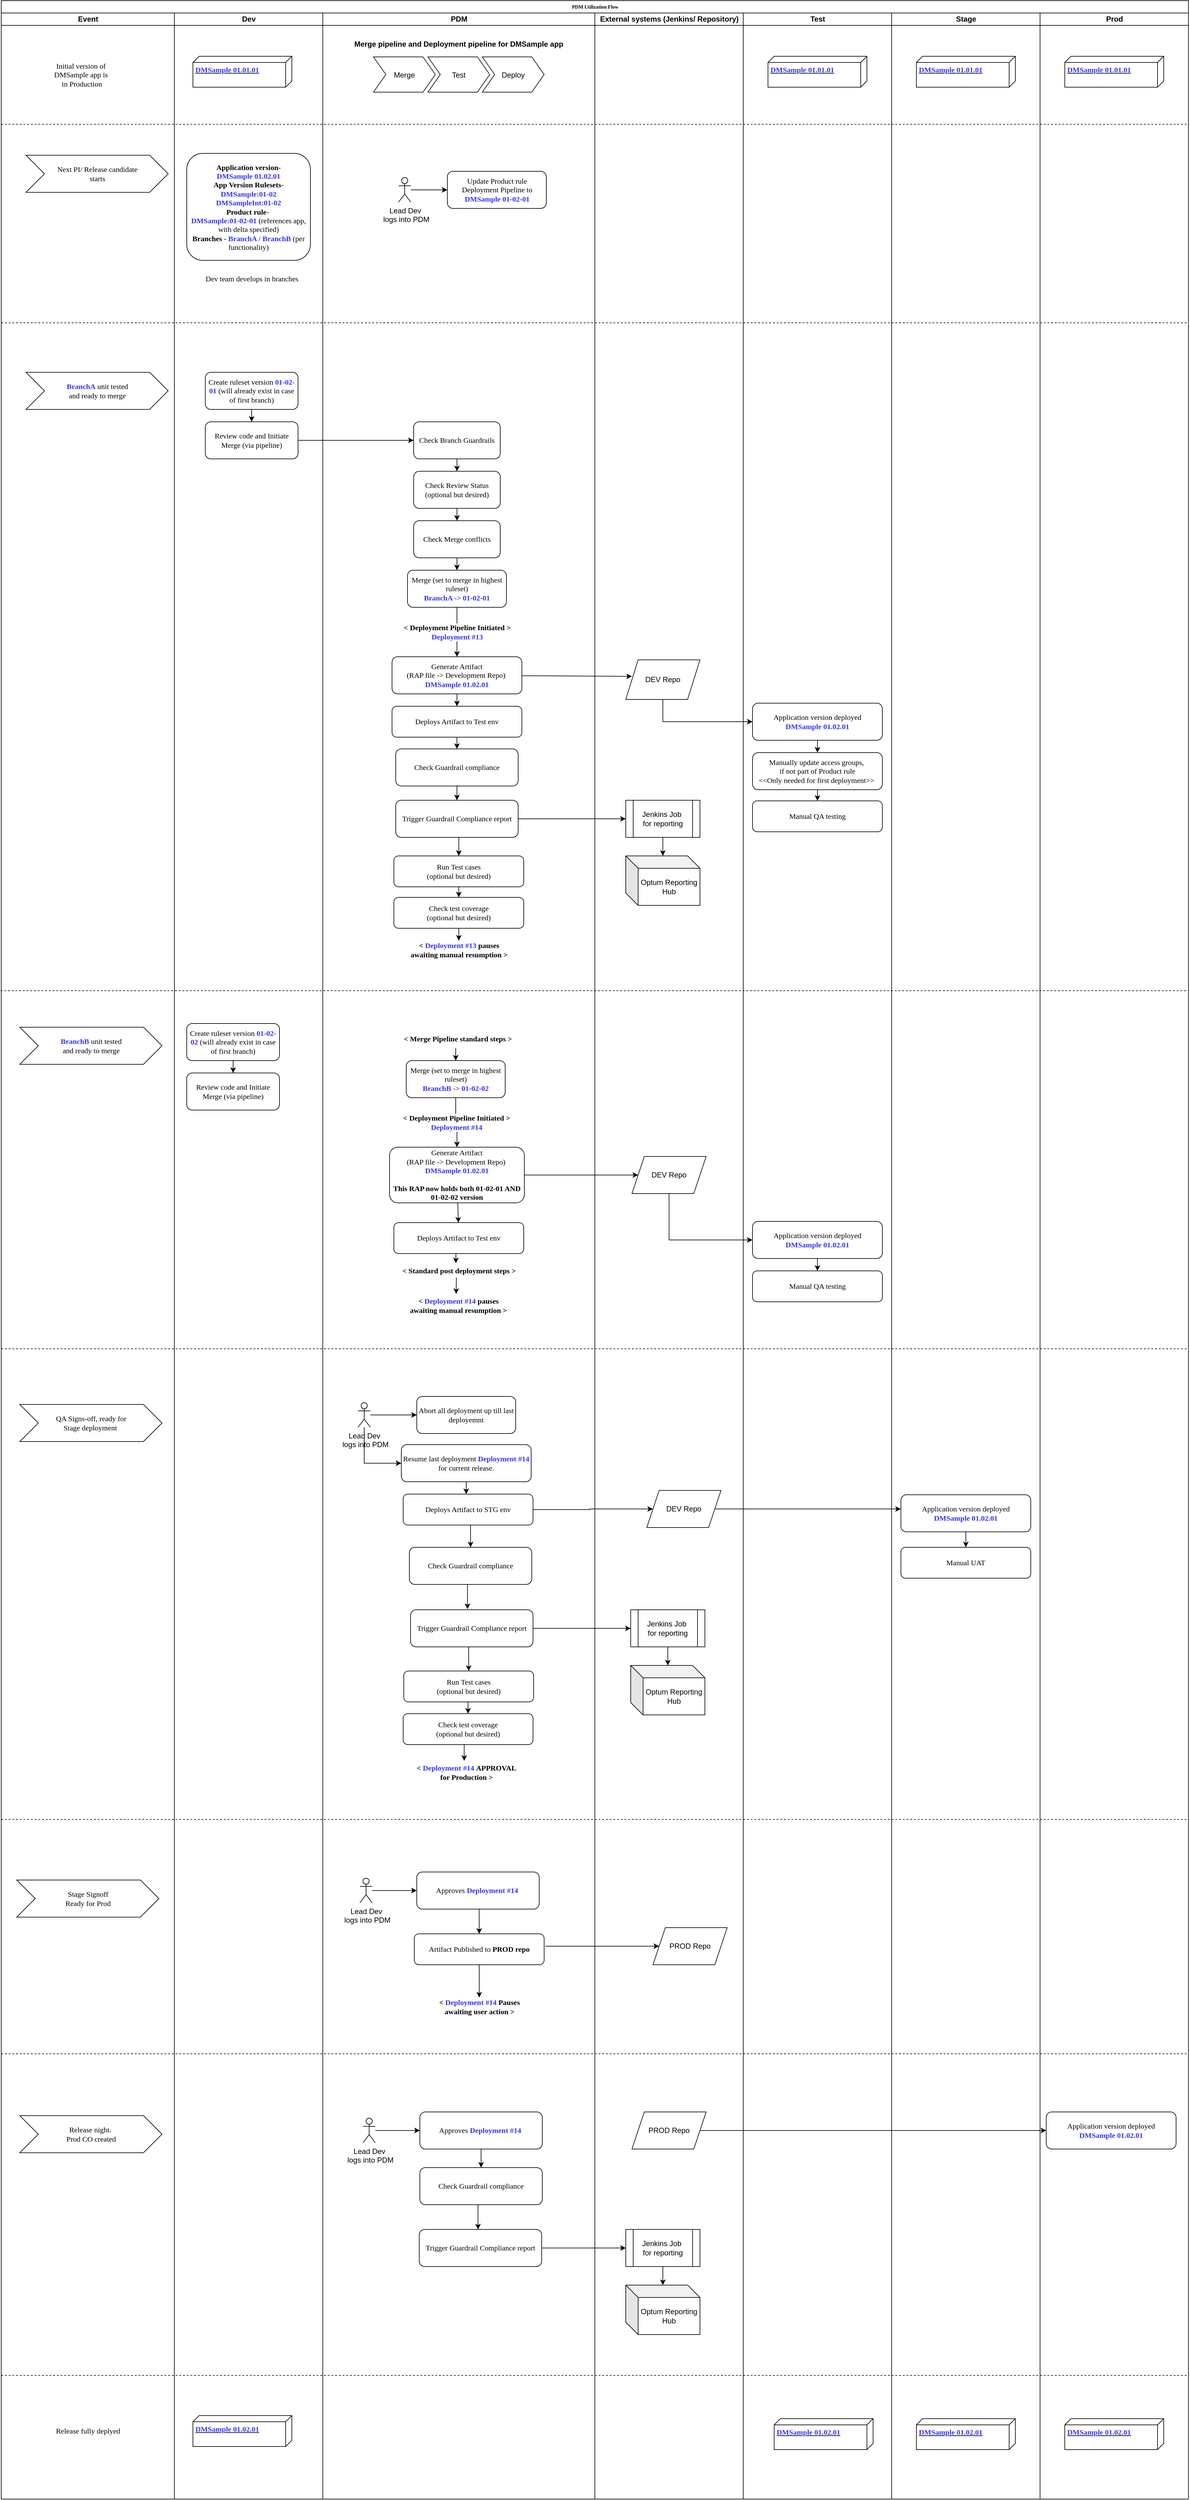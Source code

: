 <mxfile version="14.7.7" type="github" pages="2">
  <diagram name="Page-1" id="74e2e168-ea6b-b213-b513-2b3c1d86103e">
    <mxGraphModel dx="2163" dy="1270" grid="1" gridSize="10" guides="1" tooltips="1" connect="1" arrows="1" fold="1" page="1" pageScale="1" pageWidth="1100" pageHeight="850" background="none" math="0" shadow="0">
      <root>
        <mxCell id="0" />
        <mxCell id="1" parent="0" />
        <mxCell id="77e6c97f196da883-1" value="PDM Utilization Flow" style="swimlane;html=1;childLayout=stackLayout;startSize=20;rounded=0;shadow=0;labelBackgroundColor=none;strokeWidth=1;fontFamily=Verdana;fontSize=8;align=center;" parent="1" vertex="1">
          <mxGeometry x="80" y="40" width="1920" height="4040" as="geometry" />
        </mxCell>
        <mxCell id="77e6c97f196da883-2" value="Event" style="swimlane;html=1;startSize=20;" parent="77e6c97f196da883-1" vertex="1">
          <mxGeometry y="20" width="280" height="4020" as="geometry">
            <mxRectangle y="20" width="30" height="4020" as="alternateBounds" />
          </mxGeometry>
        </mxCell>
        <mxCell id="BSpgbqGXFx0anbUjP_QG-4" value="&lt;span style=&quot;font-family: &amp;#34;verdana&amp;#34;&quot;&gt;Next PI/ Release candidate &lt;br&gt;starts&lt;/span&gt;" style="html=1;shadow=0;dashed=0;align=center;verticalAlign=middle;shape=mxgraph.arrows2.arrow;dy=0;dx=30;notch=30;" parent="77e6c97f196da883-2" vertex="1">
          <mxGeometry x="40" y="230" width="230" height="60" as="geometry" />
        </mxCell>
        <mxCell id="BSpgbqGXFx0anbUjP_QG-5" value="&lt;b style=&quot;font-family: &amp;#34;verdana&amp;#34; ; color: rgb(51 , 51 , 255)&quot;&gt;BranchA&lt;/b&gt;&lt;span style=&quot;font-family: &amp;#34;verdana&amp;#34;&quot;&gt;&amp;nbsp;unit tested &lt;br&gt;and ready to merge&lt;/span&gt;" style="html=1;shadow=0;dashed=0;align=center;verticalAlign=middle;shape=mxgraph.arrows2.arrow;dy=0;dx=30;notch=30;" parent="77e6c97f196da883-2" vertex="1">
          <mxGeometry x="40" y="581" width="230" height="60" as="geometry" />
        </mxCell>
        <mxCell id="xMi18xci5wmyxIyWrV37-53" value="&lt;span style=&quot;font-family: &amp;#34;verdana&amp;#34;&quot;&gt;Release night.&amp;nbsp;&lt;/span&gt;&lt;br style=&quot;font-family: &amp;#34;verdana&amp;#34;&quot;&gt;&lt;span style=&quot;font-family: &amp;#34;verdana&amp;#34;&quot;&gt;Prod CO created&lt;/span&gt;" style="html=1;shadow=0;dashed=0;align=center;verticalAlign=middle;shape=mxgraph.arrows2.arrow;dy=0;dx=30;notch=30;" vertex="1" parent="77e6c97f196da883-2">
          <mxGeometry x="30" y="3400" width="230" height="60" as="geometry" />
        </mxCell>
        <mxCell id="xMi18xci5wmyxIyWrV37-52" value="&lt;span style=&quot;font-family: &amp;#34;verdana&amp;#34;&quot;&gt;Stage Signoff&lt;/span&gt;&lt;br style=&quot;font-family: &amp;#34;verdana&amp;#34;&quot;&gt;&lt;span style=&quot;font-family: &amp;#34;verdana&amp;#34;&quot;&gt;Ready for Prod&lt;/span&gt;" style="html=1;shadow=0;dashed=0;align=center;verticalAlign=middle;shape=mxgraph.arrows2.arrow;dy=0;dx=30;notch=30;" vertex="1" parent="77e6c97f196da883-2">
          <mxGeometry x="25" y="3019" width="230" height="60" as="geometry" />
        </mxCell>
        <mxCell id="xMi18xci5wmyxIyWrV37-51" value="&lt;span style=&quot;font-family: &amp;#34;verdana&amp;#34;&quot;&gt;QA Signs-off, ready for &lt;br&gt;Stage deployment&amp;nbsp;&lt;/span&gt;" style="html=1;shadow=0;dashed=0;align=center;verticalAlign=middle;shape=mxgraph.arrows2.arrow;dy=0;dx=30;notch=30;" vertex="1" parent="77e6c97f196da883-2">
          <mxGeometry x="30" y="2250" width="230" height="60" as="geometry" />
        </mxCell>
        <mxCell id="xMi18xci5wmyxIyWrV37-50" value="&lt;b style=&quot;font-family: &amp;#34;verdana&amp;#34; ; color: rgb(51 , 51 , 255)&quot;&gt;BranchB&lt;/b&gt;&lt;span style=&quot;font-family: &amp;#34;verdana&amp;#34;&quot;&gt;&amp;nbsp;unit tested &lt;br&gt;and ready to merge&lt;/span&gt;" style="html=1;shadow=0;dashed=0;align=center;verticalAlign=middle;shape=mxgraph.arrows2.arrow;dy=0;dx=30;notch=30;" vertex="1" parent="77e6c97f196da883-2">
          <mxGeometry x="30" y="1640" width="230" height="60" as="geometry" />
        </mxCell>
        <mxCell id="77e6c97f196da883-3" value="Dev" style="swimlane;html=1;startSize=20;" parent="77e6c97f196da883-1" vertex="1">
          <mxGeometry x="280" y="20" width="240" height="4020" as="geometry" />
        </mxCell>
        <mxCell id="r2t7VLkCKEOsb-qf5IEj-33" value="&lt;span style=&quot;font-size: 12px&quot;&gt;&lt;b&gt;Application version-&lt;/b&gt;&lt;br&gt;&lt;font color=&quot;#3333ff&quot;&gt;&lt;b&gt;DMSample 01.02.01&lt;/b&gt;&lt;/font&gt;&lt;br&gt;&lt;b&gt;App Version Rulesets-&lt;/b&gt; &lt;br&gt;&lt;font color=&quot;#3333ff&quot;&gt;&lt;b&gt;DMSample:01-02&lt;br&gt;DMSampleInt:01-02&lt;/b&gt;&lt;/font&gt;&lt;br&gt;&lt;b&gt;Product rule&lt;/b&gt;-&amp;nbsp;&lt;br&gt;&lt;/span&gt;&lt;span style=&quot;font-size: 12px&quot;&gt;&lt;font color=&quot;#3333ff&quot;&gt;&lt;b&gt;DMSample:01-02-01 &lt;/b&gt;&lt;/font&gt;(references app, with delta specified)&lt;br&gt;&lt;/span&gt;&lt;span style=&quot;font-size: 12px&quot;&gt;&lt;b&gt;Branches&lt;/b&gt; - &lt;font color=&quot;#3333ff&quot;&gt;&lt;b&gt;BranchA / BranchB&lt;/b&gt;&lt;/font&gt; (per functionality)&lt;br&gt;&lt;/span&gt;" style="rounded=1;whiteSpace=wrap;html=1;shadow=0;labelBackgroundColor=none;strokeWidth=1;fontFamily=Verdana;fontSize=8;align=center;" parent="77e6c97f196da883-3" vertex="1">
          <mxGeometry x="20" y="227" width="200" height="173" as="geometry" />
        </mxCell>
        <mxCell id="r2t7VLkCKEOsb-qf5IEj-46" style="edgeStyle=orthogonalEdgeStyle;rounded=0;orthogonalLoop=1;jettySize=auto;html=1;exitX=0.5;exitY=1;exitDx=0;exitDy=0;" parent="77e6c97f196da883-3" source="r2t7VLkCKEOsb-qf5IEj-38" target="r2t7VLkCKEOsb-qf5IEj-40" edge="1">
          <mxGeometry relative="1" as="geometry" />
        </mxCell>
        <mxCell id="r2t7VLkCKEOsb-qf5IEj-38" value="&lt;span style=&quot;font-size: 12px&quot;&gt;Create ruleset version&amp;nbsp;&lt;/span&gt;&lt;b style=&quot;color: rgb(51 , 51 , 255) ; font-size: 12px&quot;&gt;01-02-01&lt;/b&gt;&lt;span style=&quot;font-size: 12px&quot;&gt;&amp;nbsp;(will already exist in case of first branch)&lt;br&gt;&lt;/span&gt;" style="rounded=1;whiteSpace=wrap;html=1;shadow=0;labelBackgroundColor=none;strokeWidth=1;fontFamily=Verdana;fontSize=8;align=center;" parent="77e6c97f196da883-3" vertex="1">
          <mxGeometry x="50" y="581" width="150" height="60" as="geometry" />
        </mxCell>
        <mxCell id="r2t7VLkCKEOsb-qf5IEj-40" value="&lt;span style=&quot;font-size: 12px&quot;&gt;Review code and Initiate Merge (via pipeline)&lt;br&gt;&lt;/span&gt;" style="rounded=1;whiteSpace=wrap;html=1;shadow=0;labelBackgroundColor=none;strokeWidth=1;fontFamily=Verdana;fontSize=8;align=center;" parent="77e6c97f196da883-3" vertex="1">
          <mxGeometry x="50" y="661" width="150" height="60" as="geometry" />
        </mxCell>
        <mxCell id="r2t7VLkCKEOsb-qf5IEj-67" value="" style="endArrow=none;dashed=1;html=1;" parent="77e6c97f196da883-3" edge="1">
          <mxGeometry width="50" height="50" relative="1" as="geometry">
            <mxPoint x="-280" y="501" as="sourcePoint" />
            <mxPoint x="1640" y="501" as="targetPoint" />
          </mxGeometry>
        </mxCell>
        <mxCell id="BSpgbqGXFx0anbUjP_QG-14" value="&lt;b style=&quot;color: rgb(51 , 51 , 255) ; font-family: &amp;#34;verdana&amp;#34; ; text-align: center&quot;&gt;DMSample 01.01.01&lt;/b&gt;" style="verticalAlign=top;align=left;spacingTop=8;spacingLeft=2;spacingRight=12;shape=cube;size=10;direction=south;fontStyle=4;html=1;" parent="77e6c97f196da883-3" vertex="1">
          <mxGeometry x="30" y="70" width="160" height="50" as="geometry" />
        </mxCell>
        <mxCell id="BSpgbqGXFx0anbUjP_QG-27" value="&lt;span style=&quot;font-family: &amp;#34;verdana&amp;#34;&quot;&gt;Dev team develops in branches&lt;/span&gt;" style="text;html=1;align=center;verticalAlign=middle;resizable=0;points=[];autosize=1;strokeColor=none;" parent="77e6c97f196da883-3" vertex="1">
          <mxGeometry x="20" y="420" width="210" height="20" as="geometry" />
        </mxCell>
        <mxCell id="77e6c97f196da883-4" value="PDM" style="swimlane;html=1;startSize=20;" parent="77e6c97f196da883-1" vertex="1">
          <mxGeometry x="520" y="20" width="440" height="4020" as="geometry">
            <mxRectangle x="320" y="20" width="30" height="730" as="alternateBounds" />
          </mxGeometry>
        </mxCell>
        <mxCell id="r2t7VLkCKEOsb-qf5IEj-35" value="&lt;span style=&quot;font-size: 12px&quot;&gt;Update Product rule Deployment Pipeline to &lt;font color=&quot;#3333ff&quot;&gt;&lt;b&gt;DMSample 01-02-01&lt;/b&gt;&lt;/font&gt;&lt;br&gt;&lt;/span&gt;" style="rounded=1;whiteSpace=wrap;html=1;shadow=0;labelBackgroundColor=none;strokeWidth=1;fontFamily=Verdana;fontSize=8;align=center;" parent="77e6c97f196da883-4" vertex="1">
          <mxGeometry x="201.5" y="256" width="160" height="60" as="geometry" />
        </mxCell>
        <mxCell id="r2t7VLkCKEOsb-qf5IEj-53" style="edgeStyle=orthogonalEdgeStyle;rounded=0;orthogonalLoop=1;jettySize=auto;html=1;exitX=0.5;exitY=1;exitDx=0;exitDy=0;entryX=0.5;entryY=0;entryDx=0;entryDy=0;" parent="77e6c97f196da883-4" source="r2t7VLkCKEOsb-qf5IEj-39" target="r2t7VLkCKEOsb-qf5IEj-41" edge="1">
          <mxGeometry relative="1" as="geometry" />
        </mxCell>
        <mxCell id="r2t7VLkCKEOsb-qf5IEj-39" value="&lt;span style=&quot;font-size: 12px&quot;&gt;Check Branch Guardrails&lt;/span&gt;" style="rounded=1;whiteSpace=wrap;html=1;shadow=0;labelBackgroundColor=none;strokeWidth=1;fontFamily=Verdana;fontSize=8;align=center;" parent="77e6c97f196da883-4" vertex="1">
          <mxGeometry x="147" y="661" width="140" height="60" as="geometry" />
        </mxCell>
        <mxCell id="r2t7VLkCKEOsb-qf5IEj-54" style="edgeStyle=orthogonalEdgeStyle;rounded=0;orthogonalLoop=1;jettySize=auto;html=1;exitX=0.5;exitY=1;exitDx=0;exitDy=0;entryX=0.5;entryY=0;entryDx=0;entryDy=0;" parent="77e6c97f196da883-4" source="r2t7VLkCKEOsb-qf5IEj-41" target="r2t7VLkCKEOsb-qf5IEj-42" edge="1">
          <mxGeometry relative="1" as="geometry" />
        </mxCell>
        <mxCell id="r2t7VLkCKEOsb-qf5IEj-41" value="&lt;span style=&quot;font-size: 12px&quot;&gt;Check Review Status (optional but desired)&lt;/span&gt;" style="rounded=1;whiteSpace=wrap;html=1;shadow=0;labelBackgroundColor=none;strokeWidth=1;fontFamily=Verdana;fontSize=8;align=center;" parent="77e6c97f196da883-4" vertex="1">
          <mxGeometry x="147" y="741" width="140" height="60" as="geometry" />
        </mxCell>
        <mxCell id="r2t7VLkCKEOsb-qf5IEj-48" value="&lt;font face=&quot;Verdana&quot; style=&quot;font-size: 12px&quot;&gt;&lt;b&gt;&amp;lt; Deployment Pipeline Initiated &amp;gt;&lt;font color=&quot;#3333ff&quot; style=&quot;font-size: 12px&quot;&gt;&lt;br&gt;Deployment #13&lt;/font&gt;&lt;/b&gt;&lt;/font&gt;" style="edgeStyle=orthogonalEdgeStyle;rounded=0;orthogonalLoop=1;jettySize=auto;html=1;exitX=0.5;exitY=1;exitDx=0;exitDy=0;" parent="77e6c97f196da883-4" source="r2t7VLkCKEOsb-qf5IEj-43" target="r2t7VLkCKEOsb-qf5IEj-44" edge="1">
          <mxGeometry relative="1" as="geometry" />
        </mxCell>
        <mxCell id="r2t7VLkCKEOsb-qf5IEj-43" value="&lt;span style=&quot;font-size: 12px&quot;&gt;Merge (set to merge in highest ruleset)&lt;br&gt;&lt;/span&gt;&lt;b style=&quot;color: rgb(51 , 51 , 255) ; font-size: 12px&quot;&gt;BranchA -&amp;gt;&amp;nbsp;&lt;/b&gt;&lt;b style=&quot;color: rgb(51 , 51 , 255) ; font-size: 12px&quot;&gt;01-02-01&lt;/b&gt;&lt;span style=&quot;font-size: 12px&quot;&gt;&lt;br&gt;&lt;/span&gt;" style="rounded=1;whiteSpace=wrap;html=1;shadow=0;labelBackgroundColor=none;strokeWidth=1;fontFamily=Verdana;fontSize=8;align=center;" parent="77e6c97f196da883-4" vertex="1">
          <mxGeometry x="137" y="901" width="160" height="60" as="geometry" />
        </mxCell>
        <mxCell id="r2t7VLkCKEOsb-qf5IEj-55" style="edgeStyle=orthogonalEdgeStyle;rounded=0;orthogonalLoop=1;jettySize=auto;html=1;exitX=0.5;exitY=1;exitDx=0;exitDy=0;entryX=0.5;entryY=0;entryDx=0;entryDy=0;" parent="77e6c97f196da883-4" source="r2t7VLkCKEOsb-qf5IEj-42" target="r2t7VLkCKEOsb-qf5IEj-43" edge="1">
          <mxGeometry relative="1" as="geometry" />
        </mxCell>
        <mxCell id="r2t7VLkCKEOsb-qf5IEj-42" value="&lt;span style=&quot;font-size: 12px&quot;&gt;Check Merge conflicts&lt;/span&gt;" style="rounded=1;whiteSpace=wrap;html=1;shadow=0;labelBackgroundColor=none;strokeWidth=1;fontFamily=Verdana;fontSize=8;align=center;" parent="77e6c97f196da883-4" vertex="1">
          <mxGeometry x="147" y="821" width="140" height="60" as="geometry" />
        </mxCell>
        <mxCell id="r2t7VLkCKEOsb-qf5IEj-50" style="edgeStyle=orthogonalEdgeStyle;rounded=0;orthogonalLoop=1;jettySize=auto;html=1;exitX=0.5;exitY=1;exitDx=0;exitDy=0;entryX=0.5;entryY=0;entryDx=0;entryDy=0;" parent="77e6c97f196da883-4" source="r2t7VLkCKEOsb-qf5IEj-44" target="r2t7VLkCKEOsb-qf5IEj-45" edge="1">
          <mxGeometry relative="1" as="geometry" />
        </mxCell>
        <mxCell id="r2t7VLkCKEOsb-qf5IEj-44" value="&lt;span style=&quot;font-size: 12px&quot;&gt;Generate Artifact &lt;br&gt;(RAP file -&amp;gt; Development Repo)&amp;nbsp;&lt;br&gt;&lt;/span&gt;&lt;b style=&quot;color: rgb(51 , 51 , 255) ; font-size: 12px&quot;&gt;DMSample 01.02.01&lt;/b&gt;&lt;span style=&quot;font-size: 12px&quot;&gt;&lt;br&gt;&lt;/span&gt;" style="rounded=1;whiteSpace=wrap;html=1;shadow=0;labelBackgroundColor=none;strokeWidth=1;fontFamily=Verdana;fontSize=8;align=center;" parent="77e6c97f196da883-4" vertex="1">
          <mxGeometry x="112" y="1041" width="210" height="60" as="geometry" />
        </mxCell>
        <mxCell id="xMi18xci5wmyxIyWrV37-40" style="edgeStyle=orthogonalEdgeStyle;rounded=0;orthogonalLoop=1;jettySize=auto;html=1;exitX=0.5;exitY=1;exitDx=0;exitDy=0;entryX=0.5;entryY=0;entryDx=0;entryDy=0;" edge="1" parent="77e6c97f196da883-4" source="r2t7VLkCKEOsb-qf5IEj-45" target="xMi18xci5wmyxIyWrV37-34">
          <mxGeometry relative="1" as="geometry" />
        </mxCell>
        <mxCell id="r2t7VLkCKEOsb-qf5IEj-45" value="&lt;span style=&quot;font-size: 12px&quot;&gt;Deploys Artifact to Test env&lt;br&gt;&lt;/span&gt;" style="rounded=1;whiteSpace=wrap;html=1;shadow=0;labelBackgroundColor=none;strokeWidth=1;fontFamily=Verdana;fontSize=8;align=center;" parent="77e6c97f196da883-4" vertex="1">
          <mxGeometry x="112" y="1121" width="210" height="50" as="geometry" />
        </mxCell>
        <mxCell id="r2t7VLkCKEOsb-qf5IEj-52" style="edgeStyle=orthogonalEdgeStyle;rounded=0;orthogonalLoop=1;jettySize=auto;html=1;exitX=0.5;exitY=1;exitDx=0;exitDy=0;entryX=0.5;entryY=0;entryDx=0;entryDy=0;" parent="77e6c97f196da883-4" source="r2t7VLkCKEOsb-qf5IEj-47" target="r2t7VLkCKEOsb-qf5IEj-49" edge="1">
          <mxGeometry relative="1" as="geometry" />
        </mxCell>
        <mxCell id="r2t7VLkCKEOsb-qf5IEj-47" value="&lt;span style=&quot;font-size: 12px&quot;&gt;Run Test cases &lt;br&gt;(optional but desired)&lt;br&gt;&lt;/span&gt;" style="rounded=1;whiteSpace=wrap;html=1;shadow=0;labelBackgroundColor=none;strokeWidth=1;fontFamily=Verdana;fontSize=8;align=center;" parent="77e6c97f196da883-4" vertex="1">
          <mxGeometry x="115" y="1363" width="210" height="50" as="geometry" />
        </mxCell>
        <mxCell id="xMi18xci5wmyxIyWrV37-39" style="edgeStyle=orthogonalEdgeStyle;rounded=0;orthogonalLoop=1;jettySize=auto;html=1;exitX=0.5;exitY=1;exitDx=0;exitDy=0;" edge="1" parent="77e6c97f196da883-4" source="r2t7VLkCKEOsb-qf5IEj-49" target="r2t7VLkCKEOsb-qf5IEj-61">
          <mxGeometry relative="1" as="geometry" />
        </mxCell>
        <mxCell id="r2t7VLkCKEOsb-qf5IEj-49" value="&lt;span style=&quot;font-size: 12px&quot;&gt;Check test coverage &lt;br&gt;(optional but desired)&lt;br&gt;&lt;/span&gt;" style="rounded=1;whiteSpace=wrap;html=1;shadow=0;labelBackgroundColor=none;strokeWidth=1;fontFamily=Verdana;fontSize=8;align=center;" parent="77e6c97f196da883-4" vertex="1">
          <mxGeometry x="115" y="1430" width="210" height="50" as="geometry" />
        </mxCell>
        <mxCell id="r2t7VLkCKEOsb-qf5IEj-96" value="&lt;font face=&quot;Verdana&quot;&gt;&lt;b&gt;&amp;lt; Merge Pipeline standard steps &amp;gt;&lt;/b&gt;&lt;/font&gt;" style="text;html=1;align=center;verticalAlign=middle;resizable=0;points=[];autosize=1;strokeColor=none;" parent="77e6c97f196da883-4" vertex="1">
          <mxGeometry x="93" y="1649" width="250" height="20" as="geometry" />
        </mxCell>
        <mxCell id="r2t7VLkCKEOsb-qf5IEj-79" value="&lt;span style=&quot;font-size: 12px&quot;&gt;Merge (set to merge in highest ruleset)&lt;br&gt;&lt;/span&gt;&lt;b style=&quot;color: rgb(51 , 51 , 255) ; font-size: 12px&quot;&gt;BranchB -&amp;gt;&amp;nbsp;&lt;/b&gt;&lt;b style=&quot;color: rgb(51 , 51 , 255) ; font-size: 12px&quot;&gt;01-02-02&lt;/b&gt;&lt;span style=&quot;font-size: 12px&quot;&gt;&lt;br&gt;&lt;/span&gt;" style="rounded=1;whiteSpace=wrap;html=1;shadow=0;labelBackgroundColor=none;strokeWidth=1;fontFamily=Verdana;fontSize=8;align=center;" parent="77e6c97f196da883-4" vertex="1">
          <mxGeometry x="135" y="1694" width="160" height="60" as="geometry" />
        </mxCell>
        <mxCell id="r2t7VLkCKEOsb-qf5IEj-80" style="edgeStyle=orthogonalEdgeStyle;rounded=0;orthogonalLoop=1;jettySize=auto;html=1;exitX=0.5;exitY=1;exitDx=0;exitDy=0;entryX=0.5;entryY=0;entryDx=0;entryDy=0;" parent="77e6c97f196da883-4" target="r2t7VLkCKEOsb-qf5IEj-79" edge="1">
          <mxGeometry relative="1" as="geometry">
            <mxPoint x="215" y="1674" as="sourcePoint" />
          </mxGeometry>
        </mxCell>
        <mxCell id="r2t7VLkCKEOsb-qf5IEj-103" style="edgeStyle=none;rounded=0;orthogonalLoop=1;jettySize=auto;html=1;" parent="77e6c97f196da883-4" source="r2t7VLkCKEOsb-qf5IEj-83" target="r2t7VLkCKEOsb-qf5IEj-98" edge="1">
          <mxGeometry relative="1" as="geometry" />
        </mxCell>
        <mxCell id="r2t7VLkCKEOsb-qf5IEj-83" value="&lt;span style=&quot;font-size: 12px&quot;&gt;Generate Artifact &lt;br&gt;(RAP file -&amp;gt; Development Repo)&amp;nbsp;&lt;br&gt;&lt;/span&gt;&lt;b style=&quot;color: rgb(51 , 51 , 255) ; font-size: 12px&quot;&gt;DMSample 01.02.01&lt;br&gt;&lt;/b&gt;&lt;span style=&quot;font-size: 12px&quot;&gt;&lt;br&gt;&lt;b&gt;This RAP now holds both 01-02-01 AND 01-02-02 version&lt;/b&gt;&lt;br&gt;&lt;/span&gt;" style="rounded=1;whiteSpace=wrap;html=1;shadow=0;labelBackgroundColor=none;strokeWidth=1;fontFamily=Verdana;fontSize=8;align=center;" parent="77e6c97f196da883-4" vertex="1">
          <mxGeometry x="108" y="1834" width="218" height="90" as="geometry" />
        </mxCell>
        <mxCell id="r2t7VLkCKEOsb-qf5IEj-78" value="&lt;font face=&quot;Verdana&quot; style=&quot;font-size: 12px&quot;&gt;&lt;b&gt;&amp;lt; Deployment Pipeline Initiated &amp;gt;&lt;font color=&quot;#3333ff&quot; style=&quot;font-size: 12px&quot;&gt;&lt;br&gt;Deployment #14&lt;/font&gt;&lt;/b&gt;&lt;/font&gt;" style="edgeStyle=orthogonalEdgeStyle;rounded=0;orthogonalLoop=1;jettySize=auto;html=1;exitX=0.5;exitY=1;exitDx=0;exitDy=0;" parent="77e6c97f196da883-4" source="r2t7VLkCKEOsb-qf5IEj-79" target="r2t7VLkCKEOsb-qf5IEj-83" edge="1">
          <mxGeometry relative="1" as="geometry" />
        </mxCell>
        <mxCell id="r2t7VLkCKEOsb-qf5IEj-94" value="&lt;b&gt;&lt;font face=&quot;Verdana&quot;&gt;&amp;lt;&amp;nbsp;&lt;font color=&quot;#3333ff&quot;&gt;Deployment #14&lt;/font&gt;&amp;nbsp;pauses &lt;br&gt;awaiting manual resumption &amp;gt;&lt;/font&gt;&lt;/b&gt;" style="text;html=1;align=center;verticalAlign=middle;resizable=0;points=[];autosize=1;strokeColor=none;" parent="77e6c97f196da883-4" vertex="1">
          <mxGeometry x="109" y="2075" width="220" height="30" as="geometry" />
        </mxCell>
        <mxCell id="r2t7VLkCKEOsb-qf5IEj-95" style="edgeStyle=orthogonalEdgeStyle;rounded=0;orthogonalLoop=1;jettySize=auto;html=1;exitX=0.5;exitY=1;exitDx=0;exitDy=0;entryX=0.485;entryY=-0.124;entryDx=0;entryDy=0;entryPerimeter=0;" parent="77e6c97f196da883-4" target="r2t7VLkCKEOsb-qf5IEj-94" edge="1">
          <mxGeometry relative="1" as="geometry">
            <mxPoint x="216" y="2065" as="targetPoint" />
            <mxPoint x="216" y="2045" as="sourcePoint" />
          </mxGeometry>
        </mxCell>
        <mxCell id="r2t7VLkCKEOsb-qf5IEj-97" value="&lt;font face=&quot;Verdana&quot;&gt;&lt;b&gt;&amp;lt; Standard post deployment&amp;nbsp;steps &amp;gt;&lt;/b&gt;&lt;/font&gt;" style="text;html=1;align=center;verticalAlign=middle;resizable=0;points=[];autosize=1;strokeColor=none;" parent="77e6c97f196da883-4" vertex="1">
          <mxGeometry x="90" y="2024" width="260" height="20" as="geometry" />
        </mxCell>
        <mxCell id="xMi18xci5wmyxIyWrV37-43" style="edgeStyle=orthogonalEdgeStyle;rounded=0;orthogonalLoop=1;jettySize=auto;html=1;exitX=0.5;exitY=1;exitDx=0;exitDy=0;entryX=0.482;entryY=-0.117;entryDx=0;entryDy=0;entryPerimeter=0;" edge="1" parent="77e6c97f196da883-4" source="r2t7VLkCKEOsb-qf5IEj-98" target="r2t7VLkCKEOsb-qf5IEj-97">
          <mxGeometry relative="1" as="geometry" />
        </mxCell>
        <mxCell id="r2t7VLkCKEOsb-qf5IEj-98" value="&lt;span style=&quot;font-size: 12px&quot;&gt;Deploys Artifact to Test env&lt;br&gt;&lt;/span&gt;" style="rounded=1;whiteSpace=wrap;html=1;shadow=0;labelBackgroundColor=none;strokeWidth=1;fontFamily=Verdana;fontSize=8;align=center;" parent="77e6c97f196da883-4" vertex="1">
          <mxGeometry x="115" y="1956" width="210" height="50" as="geometry" />
        </mxCell>
        <mxCell id="r2t7VLkCKEOsb-qf5IEj-119" style="edgeStyle=none;rounded=0;orthogonalLoop=1;jettySize=auto;html=1;entryX=0;entryY=0.5;entryDx=0;entryDy=0;" parent="77e6c97f196da883-4" source="r2t7VLkCKEOsb-qf5IEj-113" target="r2t7VLkCKEOsb-qf5IEj-35" edge="1">
          <mxGeometry relative="1" as="geometry" />
        </mxCell>
        <mxCell id="r2t7VLkCKEOsb-qf5IEj-113" value="Lead Dev&lt;br&gt;&amp;nbsp;logs into PDM" style="shape=umlActor;verticalLabelPosition=bottom;verticalAlign=top;html=1;outlineConnect=0;" parent="77e6c97f196da883-4" vertex="1">
          <mxGeometry x="122.5" y="266" width="20" height="40" as="geometry" />
        </mxCell>
        <mxCell id="r2t7VLkCKEOsb-qf5IEj-108" value="&lt;span style=&quot;font-size: 12px&quot;&gt;Resume last deployment&amp;nbsp;&lt;/span&gt;&lt;b style=&quot;font-family: &amp;#34;helvetica&amp;#34; ; font-size: 12px&quot;&gt;&lt;font face=&quot;Verdana&quot;&gt;&lt;font color=&quot;#3333ff&quot;&gt;Deployment #14&lt;/font&gt;&lt;/font&gt;&lt;/b&gt;&lt;span style=&quot;font-size: 12px&quot;&gt;&lt;br&gt;for current release.&lt;br&gt;&lt;/span&gt;" style="rounded=1;whiteSpace=wrap;html=1;shadow=0;labelBackgroundColor=none;strokeWidth=1;fontFamily=Verdana;fontSize=8;align=center;" parent="77e6c97f196da883-4" vertex="1">
          <mxGeometry x="127" y="2315" width="210" height="60" as="geometry" />
        </mxCell>
        <mxCell id="r2t7VLkCKEOsb-qf5IEj-110" value="&lt;span style=&quot;font-size: 12px&quot;&gt;Run Test cases &lt;br&gt;(optional but desired)&lt;br&gt;&lt;/span&gt;" style="rounded=1;whiteSpace=wrap;html=1;shadow=0;labelBackgroundColor=none;strokeWidth=1;fontFamily=Verdana;fontSize=8;align=center;" parent="77e6c97f196da883-4" vertex="1">
          <mxGeometry x="131" y="2681" width="210" height="50" as="geometry" />
        </mxCell>
        <mxCell id="r2t7VLkCKEOsb-qf5IEj-107" style="edgeStyle=orthogonalEdgeStyle;rounded=0;orthogonalLoop=1;jettySize=auto;html=1;exitX=0.5;exitY=1;exitDx=0;exitDy=0;" parent="77e6c97f196da883-4" source="r2t7VLkCKEOsb-qf5IEj-108" edge="1">
          <mxGeometry relative="1" as="geometry">
            <mxPoint x="232" y="2395" as="targetPoint" />
          </mxGeometry>
        </mxCell>
        <mxCell id="r2t7VLkCKEOsb-qf5IEj-111" value="&lt;span style=&quot;font-size: 12px&quot;&gt;Check test coverage &lt;br&gt;(optional but desired)&lt;br&gt;&lt;/span&gt;" style="rounded=1;whiteSpace=wrap;html=1;shadow=0;labelBackgroundColor=none;strokeWidth=1;fontFamily=Verdana;fontSize=8;align=center;" parent="77e6c97f196da883-4" vertex="1">
          <mxGeometry x="130" y="2750" width="210" height="50" as="geometry" />
        </mxCell>
        <mxCell id="r2t7VLkCKEOsb-qf5IEj-109" style="edgeStyle=orthogonalEdgeStyle;rounded=0;orthogonalLoop=1;jettySize=auto;html=1;exitX=0.5;exitY=1;exitDx=0;exitDy=0;entryX=0.5;entryY=0;entryDx=0;entryDy=0;" parent="77e6c97f196da883-4" source="r2t7VLkCKEOsb-qf5IEj-110" target="r2t7VLkCKEOsb-qf5IEj-111" edge="1">
          <mxGeometry relative="1" as="geometry" />
        </mxCell>
        <mxCell id="r2t7VLkCKEOsb-qf5IEj-116" value="&lt;span style=&quot;font-size: 12px&quot;&gt;Abort all deployment up till last deployemnt&lt;br&gt;&lt;/span&gt;" style="rounded=1;whiteSpace=wrap;html=1;shadow=0;labelBackgroundColor=none;strokeWidth=1;fontFamily=Verdana;fontSize=8;align=center;" parent="77e6c97f196da883-4" vertex="1">
          <mxGeometry x="152" y="2237" width="160" height="60" as="geometry" />
        </mxCell>
        <mxCell id="r2t7VLkCKEOsb-qf5IEj-122" style="edgeStyle=none;rounded=0;orthogonalLoop=1;jettySize=auto;html=1;entryX=0;entryY=0.5;entryDx=0;entryDy=0;" parent="77e6c97f196da883-4" source="r2t7VLkCKEOsb-qf5IEj-118" target="r2t7VLkCKEOsb-qf5IEj-116" edge="1">
          <mxGeometry relative="1" as="geometry" />
        </mxCell>
        <mxCell id="r2t7VLkCKEOsb-qf5IEj-127" style="edgeStyle=none;rounded=0;orthogonalLoop=1;jettySize=auto;html=1;entryX=0;entryY=0.5;entryDx=0;entryDy=0;" parent="77e6c97f196da883-4" source="r2t7VLkCKEOsb-qf5IEj-118" target="r2t7VLkCKEOsb-qf5IEj-108" edge="1">
          <mxGeometry relative="1" as="geometry">
            <Array as="points">
              <mxPoint x="67" y="2345" />
            </Array>
          </mxGeometry>
        </mxCell>
        <mxCell id="r2t7VLkCKEOsb-qf5IEj-118" value="Lead Dev&lt;br&gt;&amp;nbsp;logs into PDM" style="shape=umlActor;verticalLabelPosition=bottom;verticalAlign=top;html=1;outlineConnect=0;" parent="77e6c97f196da883-4" vertex="1">
          <mxGeometry x="57" y="2247" width="20" height="40" as="geometry" />
        </mxCell>
        <mxCell id="xMi18xci5wmyxIyWrV37-47" style="edgeStyle=orthogonalEdgeStyle;rounded=0;orthogonalLoop=1;jettySize=auto;html=1;exitX=0.5;exitY=1;exitDx=0;exitDy=0;entryX=0.5;entryY=0;entryDx=0;entryDy=0;" edge="1" parent="77e6c97f196da883-4" source="r2t7VLkCKEOsb-qf5IEj-129" target="xMi18xci5wmyxIyWrV37-26">
          <mxGeometry relative="1" as="geometry" />
        </mxCell>
        <mxCell id="r2t7VLkCKEOsb-qf5IEj-129" value="&lt;span style=&quot;font-size: 12px&quot;&gt;Deploys Artifact to STG env&lt;br&gt;&lt;/span&gt;" style="rounded=1;whiteSpace=wrap;html=1;shadow=0;labelBackgroundColor=none;strokeWidth=1;fontFamily=Verdana;fontSize=8;align=center;" parent="77e6c97f196da883-4" vertex="1">
          <mxGeometry x="130" y="2395" width="210" height="50" as="geometry" />
        </mxCell>
        <mxCell id="r2t7VLkCKEOsb-qf5IEj-145" value="&lt;b&gt;&lt;font face=&quot;Verdana&quot;&gt;&amp;lt;&amp;nbsp;&lt;font color=&quot;#3333ff&quot;&gt;Deployment #14&lt;/font&gt;&amp;nbsp;APPROVAL&lt;br&gt;for Production &amp;gt;&lt;/font&gt;&lt;/b&gt;" style="text;html=1;align=center;verticalAlign=middle;resizable=0;points=[];autosize=1;strokeColor=none;" parent="77e6c97f196da883-4" vertex="1">
          <mxGeometry x="122" y="2830" width="220" height="30" as="geometry" />
        </mxCell>
        <mxCell id="r2t7VLkCKEOsb-qf5IEj-146" style="edgeStyle=orthogonalEdgeStyle;rounded=0;orthogonalLoop=1;jettySize=auto;html=1;exitX=0.5;exitY=1;exitDx=0;exitDy=0;entryX=0.485;entryY=-0.124;entryDx=0;entryDy=0;entryPerimeter=0;" parent="77e6c97f196da883-4" target="r2t7VLkCKEOsb-qf5IEj-145" edge="1">
          <mxGeometry relative="1" as="geometry">
            <mxPoint x="-328" y="2760" as="targetPoint" />
            <mxPoint x="232" y="2800" as="sourcePoint" />
          </mxGeometry>
        </mxCell>
        <mxCell id="r2t7VLkCKEOsb-qf5IEj-163" style="edgeStyle=none;rounded=0;orthogonalLoop=1;jettySize=auto;html=1;entryX=0.5;entryY=0;entryDx=0;entryDy=0;" parent="77e6c97f196da883-4" target="r2t7VLkCKEOsb-qf5IEj-162" edge="1">
          <mxGeometry relative="1" as="geometry">
            <mxPoint x="252.895" y="3066" as="sourcePoint" />
            <mxPoint x="255.421" y="3106" as="targetPoint" />
          </mxGeometry>
        </mxCell>
        <mxCell id="r2t7VLkCKEOsb-qf5IEj-158" value="&lt;span style=&quot;font-size: 12px&quot;&gt;Approves&amp;nbsp;&lt;/span&gt;&lt;b style=&quot;font-family: &amp;#34;helvetica&amp;#34; ; font-size: 12px&quot;&gt;&lt;font face=&quot;Verdana&quot;&gt;&lt;font color=&quot;#3333ff&quot;&gt;Deployment #14&lt;/font&gt;&lt;/font&gt;&lt;/b&gt;&lt;span style=&quot;font-size: 12px&quot;&gt;&amp;nbsp;&lt;br&gt;&lt;/span&gt;" style="rounded=1;whiteSpace=wrap;html=1;shadow=0;labelBackgroundColor=none;strokeWidth=1;fontFamily=Verdana;fontSize=8;align=center;" parent="77e6c97f196da883-4" vertex="1">
          <mxGeometry x="152" y="3006" width="198" height="60" as="geometry" />
        </mxCell>
        <mxCell id="r2t7VLkCKEOsb-qf5IEj-159" style="edgeStyle=none;rounded=0;orthogonalLoop=1;jettySize=auto;html=1;entryX=0;entryY=0.5;entryDx=0;entryDy=0;" parent="77e6c97f196da883-4" source="r2t7VLkCKEOsb-qf5IEj-160" target="r2t7VLkCKEOsb-qf5IEj-158" edge="1">
          <mxGeometry relative="1" as="geometry" />
        </mxCell>
        <mxCell id="r2t7VLkCKEOsb-qf5IEj-160" value="Lead Dev&lt;br&gt;&amp;nbsp;logs into PDM" style="shape=umlActor;verticalLabelPosition=bottom;verticalAlign=top;html=1;outlineConnect=0;" parent="77e6c97f196da883-4" vertex="1">
          <mxGeometry x="60" y="3016" width="20" height="40" as="geometry" />
        </mxCell>
        <mxCell id="r2t7VLkCKEOsb-qf5IEj-161" value="&lt;b&gt;&lt;font face=&quot;Verdana&quot;&gt;&amp;lt;&amp;nbsp;&lt;font color=&quot;#3333ff&quot;&gt;Deployment #14&lt;/font&gt;&amp;nbsp;Pauses &lt;br&gt;awaiting user action&amp;nbsp;&amp;gt;&lt;/font&gt;&lt;/b&gt;" style="text;html=1;align=center;verticalAlign=middle;resizable=0;points=[];autosize=1;strokeColor=none;" parent="77e6c97f196da883-4" vertex="1">
          <mxGeometry x="158" y="3209" width="190" height="30" as="geometry" />
        </mxCell>
        <mxCell id="xMi18xci5wmyxIyWrV37-49" style="edgeStyle=orthogonalEdgeStyle;rounded=0;orthogonalLoop=1;jettySize=auto;html=1;exitX=0.5;exitY=1;exitDx=0;exitDy=0;" edge="1" parent="77e6c97f196da883-4" source="r2t7VLkCKEOsb-qf5IEj-162" target="r2t7VLkCKEOsb-qf5IEj-161">
          <mxGeometry relative="1" as="geometry" />
        </mxCell>
        <mxCell id="r2t7VLkCKEOsb-qf5IEj-162" value="&lt;span style=&quot;font-size: 12px&quot;&gt;Artifact Published to &lt;b&gt;PROD repo&lt;/b&gt;&lt;br&gt;&lt;/span&gt;" style="rounded=1;whiteSpace=wrap;html=1;shadow=0;labelBackgroundColor=none;strokeWidth=1;fontFamily=Verdana;fontSize=8;align=center;" parent="77e6c97f196da883-4" vertex="1">
          <mxGeometry x="148" y="3106" width="210" height="50" as="geometry" />
        </mxCell>
        <mxCell id="r2t7VLkCKEOsb-qf5IEj-169" value="&lt;span style=&quot;font-size: 12px&quot;&gt;Approves&amp;nbsp;&lt;/span&gt;&lt;b style=&quot;font-family: &amp;#34;helvetica&amp;#34; ; font-size: 12px&quot;&gt;&lt;font face=&quot;Verdana&quot;&gt;&lt;font color=&quot;#3333ff&quot;&gt;Deployment #14&lt;/font&gt;&lt;/font&gt;&lt;/b&gt;&lt;span style=&quot;font-size: 12px&quot;&gt;&amp;nbsp;&lt;br&gt;&lt;/span&gt;" style="rounded=1;whiteSpace=wrap;html=1;shadow=0;labelBackgroundColor=none;strokeWidth=1;fontFamily=Verdana;fontSize=8;align=center;" parent="77e6c97f196da883-4" vertex="1">
          <mxGeometry x="157" y="3394" width="198" height="60" as="geometry" />
        </mxCell>
        <mxCell id="r2t7VLkCKEOsb-qf5IEj-170" style="edgeStyle=none;rounded=0;orthogonalLoop=1;jettySize=auto;html=1;entryX=0;entryY=0.5;entryDx=0;entryDy=0;" parent="77e6c97f196da883-4" source="r2t7VLkCKEOsb-qf5IEj-171" target="r2t7VLkCKEOsb-qf5IEj-169" edge="1">
          <mxGeometry relative="1" as="geometry" />
        </mxCell>
        <mxCell id="r2t7VLkCKEOsb-qf5IEj-171" value="Lead Dev&lt;br&gt;&amp;nbsp;logs into PDM" style="shape=umlActor;verticalLabelPosition=bottom;verticalAlign=top;html=1;outlineConnect=0;" parent="77e6c97f196da883-4" vertex="1">
          <mxGeometry x="65" y="3404" width="20" height="40" as="geometry" />
        </mxCell>
        <mxCell id="r2t7VLkCKEOsb-qf5IEj-176" value="&lt;span style=&quot;font-size: 12px&quot;&gt;Check Guardrail compliance&lt;br&gt;&lt;/span&gt;" style="rounded=1;whiteSpace=wrap;html=1;shadow=0;labelBackgroundColor=none;strokeWidth=1;fontFamily=Verdana;fontSize=8;align=center;" parent="77e6c97f196da883-4" vertex="1">
          <mxGeometry x="157" y="3484" width="198" height="60" as="geometry" />
        </mxCell>
        <mxCell id="r2t7VLkCKEOsb-qf5IEj-177" value="&lt;span style=&quot;font-size: 12px&quot;&gt;Trigger Guardrail Compliance report&lt;br&gt;&lt;/span&gt;" style="rounded=1;whiteSpace=wrap;html=1;shadow=0;labelBackgroundColor=none;strokeWidth=1;fontFamily=Verdana;fontSize=8;align=center;" parent="77e6c97f196da883-4" vertex="1">
          <mxGeometry x="156" y="3584" width="198" height="60" as="geometry" />
        </mxCell>
        <mxCell id="r2t7VLkCKEOsb-qf5IEj-178" style="edgeStyle=none;rounded=0;orthogonalLoop=1;jettySize=auto;html=1;" parent="77e6c97f196da883-4" edge="1">
          <mxGeometry relative="1" as="geometry">
            <mxPoint x="251.059" y="3584" as="targetPoint" />
            <mxPoint x="251" y="3544" as="sourcePoint" />
          </mxGeometry>
        </mxCell>
        <mxCell id="r2t7VLkCKEOsb-qf5IEj-61" value="&lt;b&gt;&lt;font face=&quot;Verdana&quot;&gt;&amp;lt;&amp;nbsp;&lt;font color=&quot;#3333ff&quot;&gt;Deployment #13&lt;/font&gt; pauses &lt;br&gt;awaiting manual resumption &amp;gt;&lt;/font&gt;&lt;/b&gt;" style="text;html=1;align=center;verticalAlign=middle;resizable=0;points=[];autosize=1;strokeColor=none;" parent="77e6c97f196da883-4" vertex="1">
          <mxGeometry x="110" y="1500" width="220" height="30" as="geometry" />
        </mxCell>
        <mxCell id="BSpgbqGXFx0anbUjP_QG-22" value="Merge pipeline and Deployment pipeline for DMSample app" style="swimlane;childLayout=stackLayout;horizontal=1;fillColor=none;horizontalStack=1;resizeParent=1;resizeParentMax=0;resizeLast=0;collapsible=0;strokeColor=none;stackBorder=10;stackSpacing=-12;resizable=1;align=center;points=[];fontColor=#000000;" parent="77e6c97f196da883-4" vertex="1">
          <mxGeometry x="72" y="38" width="296" height="100" as="geometry" />
        </mxCell>
        <mxCell id="BSpgbqGXFx0anbUjP_QG-23" value="Merge" style="shape=step;perimeter=stepPerimeter;fixedSize=1;points=[];" parent="BSpgbqGXFx0anbUjP_QG-22" vertex="1">
          <mxGeometry x="10" y="33" width="100" height="57" as="geometry" />
        </mxCell>
        <mxCell id="BSpgbqGXFx0anbUjP_QG-24" value="Test" style="shape=step;perimeter=stepPerimeter;fixedSize=1;points=[];" parent="BSpgbqGXFx0anbUjP_QG-22" vertex="1">
          <mxGeometry x="98" y="33" width="100" height="57" as="geometry" />
        </mxCell>
        <mxCell id="BSpgbqGXFx0anbUjP_QG-25" value="Deploy" style="shape=step;perimeter=stepPerimeter;fixedSize=1;points=[];" parent="BSpgbqGXFx0anbUjP_QG-22" vertex="1">
          <mxGeometry x="186" y="33" width="100" height="57" as="geometry" />
        </mxCell>
        <mxCell id="r2t7VLkCKEOsb-qf5IEj-183" value="" style="endArrow=none;dashed=1;html=1;" parent="77e6c97f196da883-4" edge="1">
          <mxGeometry width="50" height="50" relative="1" as="geometry">
            <mxPoint x="-520" y="3820" as="sourcePoint" />
            <mxPoint x="1400" y="3820" as="targetPoint" />
          </mxGeometry>
        </mxCell>
        <mxCell id="xMi18xci5wmyxIyWrV37-42" style="edgeStyle=orthogonalEdgeStyle;rounded=0;orthogonalLoop=1;jettySize=auto;html=1;exitX=0.5;exitY=1;exitDx=0;exitDy=0;entryX=0.5;entryY=0;entryDx=0;entryDy=0;" edge="1" parent="77e6c97f196da883-4" source="xMi18xci5wmyxIyWrV37-21" target="r2t7VLkCKEOsb-qf5IEj-47">
          <mxGeometry relative="1" as="geometry" />
        </mxCell>
        <mxCell id="xMi18xci5wmyxIyWrV37-21" value="&lt;span style=&quot;font-size: 12px&quot;&gt;Trigger Guardrail Compliance report&lt;br&gt;&lt;/span&gt;" style="rounded=1;whiteSpace=wrap;html=1;shadow=0;labelBackgroundColor=none;strokeWidth=1;fontFamily=Verdana;fontSize=8;align=center;" vertex="1" parent="77e6c97f196da883-4">
          <mxGeometry x="118" y="1273" width="198" height="60" as="geometry" />
        </mxCell>
        <mxCell id="xMi18xci5wmyxIyWrV37-26" value="&lt;span style=&quot;font-size: 12px&quot;&gt;Check Guardrail compliance&lt;br&gt;&lt;/span&gt;" style="rounded=1;whiteSpace=wrap;html=1;shadow=0;labelBackgroundColor=none;strokeWidth=1;fontFamily=Verdana;fontSize=8;align=center;" vertex="1" parent="77e6c97f196da883-4">
          <mxGeometry x="140" y="2481" width="198" height="60" as="geometry" />
        </mxCell>
        <mxCell id="xMi18xci5wmyxIyWrV37-27" style="edgeStyle=none;rounded=0;orthogonalLoop=1;jettySize=auto;html=1;" edge="1" parent="77e6c97f196da883-4">
          <mxGeometry relative="1" as="geometry">
            <mxPoint x="234.059" y="2581" as="targetPoint" />
            <mxPoint x="234" y="2541" as="sourcePoint" />
          </mxGeometry>
        </mxCell>
        <mxCell id="xMi18xci5wmyxIyWrV37-41" style="edgeStyle=orthogonalEdgeStyle;rounded=0;orthogonalLoop=1;jettySize=auto;html=1;exitX=0.5;exitY=1;exitDx=0;exitDy=0;entryX=0.5;entryY=0;entryDx=0;entryDy=0;" edge="1" parent="77e6c97f196da883-4" source="xMi18xci5wmyxIyWrV37-34" target="xMi18xci5wmyxIyWrV37-21">
          <mxGeometry relative="1" as="geometry" />
        </mxCell>
        <mxCell id="xMi18xci5wmyxIyWrV37-34" value="&lt;span style=&quot;font-size: 12px&quot;&gt;Check Guardrail compliance&lt;br&gt;&lt;/span&gt;" style="rounded=1;whiteSpace=wrap;html=1;shadow=0;labelBackgroundColor=none;strokeWidth=1;fontFamily=Verdana;fontSize=8;align=center;" vertex="1" parent="77e6c97f196da883-4">
          <mxGeometry x="118" y="1190" width="198" height="60" as="geometry" />
        </mxCell>
        <mxCell id="xMi18xci5wmyxIyWrV37-48" style="edgeStyle=orthogonalEdgeStyle;rounded=0;orthogonalLoop=1;jettySize=auto;html=1;exitX=0.5;exitY=1;exitDx=0;exitDy=0;entryX=0.5;entryY=0;entryDx=0;entryDy=0;" edge="1" parent="77e6c97f196da883-4" source="xMi18xci5wmyxIyWrV37-11" target="r2t7VLkCKEOsb-qf5IEj-110">
          <mxGeometry relative="1" as="geometry" />
        </mxCell>
        <mxCell id="xMi18xci5wmyxIyWrV37-11" value="&lt;span style=&quot;font-size: 12px&quot;&gt;Trigger Guardrail Compliance report&lt;br&gt;&lt;/span&gt;" style="rounded=1;whiteSpace=wrap;html=1;shadow=0;labelBackgroundColor=none;strokeWidth=1;fontFamily=Verdana;fontSize=8;align=center;" vertex="1" parent="77e6c97f196da883-4">
          <mxGeometry x="142" y="2582" width="198" height="60" as="geometry" />
        </mxCell>
        <mxCell id="r2t7VLkCKEOsb-qf5IEj-69" value="" style="endArrow=none;dashed=1;html=1;" parent="77e6c97f196da883-4" edge="1">
          <mxGeometry width="50" height="50" relative="1" as="geometry">
            <mxPoint x="-521" y="1581.0" as="sourcePoint" />
            <mxPoint x="1400" y="1581" as="targetPoint" />
          </mxGeometry>
        </mxCell>
        <mxCell id="77e6c97f196da883-5" value="External systems (Jenkins/ Repository)" style="swimlane;html=1;startSize=20;" parent="77e6c97f196da883-1" vertex="1">
          <mxGeometry x="960" y="20" width="240" height="4020" as="geometry" />
        </mxCell>
        <mxCell id="r2t7VLkCKEOsb-qf5IEj-134" value="DEV Repo" style="shape=parallelogram;perimeter=parallelogramPerimeter;whiteSpace=wrap;html=1;fixedSize=1;" parent="77e6c97f196da883-5" vertex="1">
          <mxGeometry x="60" y="1849" width="120" height="60" as="geometry" />
        </mxCell>
        <mxCell id="r2t7VLkCKEOsb-qf5IEj-137" value="DEV Repo" style="shape=parallelogram;perimeter=parallelogramPerimeter;whiteSpace=wrap;html=1;fixedSize=1;" parent="77e6c97f196da883-5" vertex="1">
          <mxGeometry x="50" y="1046" width="120" height="64" as="geometry" />
        </mxCell>
        <mxCell id="r2t7VLkCKEOsb-qf5IEj-140" value="DEV Repo" style="shape=parallelogram;perimeter=parallelogramPerimeter;whiteSpace=wrap;html=1;fixedSize=1;" parent="77e6c97f196da883-5" vertex="1">
          <mxGeometry x="84" y="2389" width="120" height="60" as="geometry" />
        </mxCell>
        <mxCell id="r2t7VLkCKEOsb-qf5IEj-165" value="PROD Repo" style="shape=parallelogram;perimeter=parallelogramPerimeter;whiteSpace=wrap;html=1;fixedSize=1;" parent="77e6c97f196da883-5" vertex="1">
          <mxGeometry x="94" y="3096" width="120" height="60" as="geometry" />
        </mxCell>
        <mxCell id="r2t7VLkCKEOsb-qf5IEj-166" style="edgeStyle=none;rounded=0;orthogonalLoop=1;jettySize=auto;html=1;exitX=1;exitY=0.5;exitDx=0;exitDy=0;entryX=0;entryY=0.5;entryDx=0;entryDy=0;" parent="77e6c97f196da883-5" target="r2t7VLkCKEOsb-qf5IEj-165" edge="1">
          <mxGeometry relative="1" as="geometry">
            <mxPoint x="-80" y="3126" as="sourcePoint" />
          </mxGeometry>
        </mxCell>
        <mxCell id="r2t7VLkCKEOsb-qf5IEj-172" value="PROD Repo" style="shape=parallelogram;perimeter=parallelogramPerimeter;whiteSpace=wrap;html=1;fixedSize=1;" parent="77e6c97f196da883-5" vertex="1">
          <mxGeometry x="60" y="3394" width="120" height="60" as="geometry" />
        </mxCell>
        <mxCell id="r2t7VLkCKEOsb-qf5IEj-182" style="edgeStyle=none;rounded=0;orthogonalLoop=1;jettySize=auto;html=1;" parent="77e6c97f196da883-5" source="r2t7VLkCKEOsb-qf5IEj-179" target="r2t7VLkCKEOsb-qf5IEj-181" edge="1">
          <mxGeometry relative="1" as="geometry" />
        </mxCell>
        <mxCell id="r2t7VLkCKEOsb-qf5IEj-179" value="Jenkins Job&amp;nbsp;&lt;br&gt;for reporting" style="shape=process;whiteSpace=wrap;html=1;backgroundOutline=1;" parent="77e6c97f196da883-5" vertex="1">
          <mxGeometry x="50" y="3584" width="120" height="60" as="geometry" />
        </mxCell>
        <mxCell id="r2t7VLkCKEOsb-qf5IEj-181" value="Optum Reporting Hub" style="shape=cube;whiteSpace=wrap;html=1;boundedLbl=1;backgroundOutline=1;darkOpacity=0.05;darkOpacity2=0.1;" parent="77e6c97f196da883-5" vertex="1">
          <mxGeometry x="50" y="3674" width="120" height="80" as="geometry" />
        </mxCell>
        <mxCell id="xMi18xci5wmyxIyWrV37-23" value="Jenkins Job&amp;nbsp;&lt;br&gt;for reporting" style="shape=process;whiteSpace=wrap;html=1;backgroundOutline=1;" vertex="1" parent="77e6c97f196da883-5">
          <mxGeometry x="50" y="1273" width="120" height="60" as="geometry" />
        </mxCell>
        <mxCell id="xMi18xci5wmyxIyWrV37-24" value="Optum Reporting Hub" style="shape=cube;whiteSpace=wrap;html=1;boundedLbl=1;backgroundOutline=1;darkOpacity=0.05;darkOpacity2=0.1;" vertex="1" parent="77e6c97f196da883-5">
          <mxGeometry x="50" y="1363" width="120" height="80" as="geometry" />
        </mxCell>
        <mxCell id="xMi18xci5wmyxIyWrV37-22" style="edgeStyle=none;rounded=0;orthogonalLoop=1;jettySize=auto;html=1;" edge="1" parent="77e6c97f196da883-5" source="xMi18xci5wmyxIyWrV37-23" target="xMi18xci5wmyxIyWrV37-24">
          <mxGeometry relative="1" as="geometry" />
        </mxCell>
        <mxCell id="77e6c97f196da883-6" value="Test" style="swimlane;html=1;startSize=20;" parent="77e6c97f196da883-1" vertex="1">
          <mxGeometry x="1200" y="20" width="240" height="4020" as="geometry" />
        </mxCell>
        <mxCell id="r2t7VLkCKEOsb-qf5IEj-63" style="edgeStyle=orthogonalEdgeStyle;rounded=0;orthogonalLoop=1;jettySize=auto;html=1;exitX=0.5;exitY=1;exitDx=0;exitDy=0;entryX=0.5;entryY=0;entryDx=0;entryDy=0;" parent="77e6c97f196da883-6" source="r2t7VLkCKEOsb-qf5IEj-56" target="r2t7VLkCKEOsb-qf5IEj-57" edge="1">
          <mxGeometry relative="1" as="geometry" />
        </mxCell>
        <mxCell id="r2t7VLkCKEOsb-qf5IEj-56" value="&lt;span style=&quot;font-size: 12px&quot;&gt;Application version deployed&lt;br&gt;&lt;/span&gt;&lt;b style=&quot;color: rgb(51 , 51 , 255) ; font-size: 12px&quot;&gt;DMSample 01.02.01&lt;/b&gt;&lt;span style=&quot;font-size: 12px&quot;&gt;&lt;br&gt;&lt;/span&gt;" style="rounded=1;whiteSpace=wrap;html=1;shadow=0;labelBackgroundColor=none;strokeWidth=1;fontFamily=Verdana;fontSize=8;align=center;" parent="77e6c97f196da883-6" vertex="1">
          <mxGeometry x="15" y="1116" width="210" height="60" as="geometry" />
        </mxCell>
        <mxCell id="r2t7VLkCKEOsb-qf5IEj-64" style="edgeStyle=orthogonalEdgeStyle;rounded=0;orthogonalLoop=1;jettySize=auto;html=1;exitX=0.5;exitY=1;exitDx=0;exitDy=0;entryX=0.5;entryY=0;entryDx=0;entryDy=0;" parent="77e6c97f196da883-6" source="r2t7VLkCKEOsb-qf5IEj-57" target="r2t7VLkCKEOsb-qf5IEj-58" edge="1">
          <mxGeometry relative="1" as="geometry" />
        </mxCell>
        <mxCell id="r2t7VLkCKEOsb-qf5IEj-57" value="&lt;span style=&quot;font-size: 12px&quot;&gt;Manually update access groups,&amp;nbsp;&lt;br&gt;if not part of Product rule&lt;br&gt;&amp;lt;&amp;lt;Only needed for first deployment&amp;gt;&amp;gt;&amp;nbsp;&lt;br&gt;&lt;/span&gt;" style="rounded=1;whiteSpace=wrap;html=1;shadow=0;labelBackgroundColor=none;strokeWidth=1;fontFamily=Verdana;fontSize=8;align=center;" parent="77e6c97f196da883-6" vertex="1">
          <mxGeometry x="15" y="1196" width="210" height="60" as="geometry" />
        </mxCell>
        <mxCell id="r2t7VLkCKEOsb-qf5IEj-58" value="&lt;span style=&quot;font-size: 12px&quot;&gt;Manual QA testing&lt;br&gt;&lt;/span&gt;" style="rounded=1;whiteSpace=wrap;html=1;shadow=0;labelBackgroundColor=none;strokeWidth=1;fontFamily=Verdana;fontSize=8;align=center;" parent="77e6c97f196da883-6" vertex="1">
          <mxGeometry x="15" y="1274" width="210" height="50" as="geometry" />
        </mxCell>
        <mxCell id="r2t7VLkCKEOsb-qf5IEj-93" value="&lt;span style=&quot;font-size: 12px&quot;&gt;Manual QA testing&lt;br&gt;&lt;/span&gt;" style="rounded=1;whiteSpace=wrap;html=1;shadow=0;labelBackgroundColor=none;strokeWidth=1;fontFamily=Verdana;fontSize=8;align=center;" parent="77e6c97f196da883-6" vertex="1">
          <mxGeometry x="15" y="2034" width="210" height="50" as="geometry" />
        </mxCell>
        <mxCell id="r2t7VLkCKEOsb-qf5IEj-100" style="edgeStyle=none;rounded=0;orthogonalLoop=1;jettySize=auto;html=1;exitX=0.5;exitY=1;exitDx=0;exitDy=0;entryX=0.5;entryY=0;entryDx=0;entryDy=0;" parent="77e6c97f196da883-6" source="r2t7VLkCKEOsb-qf5IEj-90" target="r2t7VLkCKEOsb-qf5IEj-93" edge="1">
          <mxGeometry relative="1" as="geometry" />
        </mxCell>
        <mxCell id="r2t7VLkCKEOsb-qf5IEj-90" value="&lt;span style=&quot;font-size: 12px&quot;&gt;Application version deployed&lt;br&gt;&lt;/span&gt;&lt;b style=&quot;color: rgb(51 , 51 , 255) ; font-size: 12px&quot;&gt;DMSample 01.02.01&lt;/b&gt;&lt;span style=&quot;font-size: 12px&quot;&gt;&lt;br&gt;&lt;/span&gt;" style="rounded=1;whiteSpace=wrap;html=1;shadow=0;labelBackgroundColor=none;strokeWidth=1;fontFamily=Verdana;fontSize=8;align=center;" parent="77e6c97f196da883-6" vertex="1">
          <mxGeometry x="15" y="1954" width="210" height="60" as="geometry" />
        </mxCell>
        <mxCell id="BSpgbqGXFx0anbUjP_QG-15" value="&lt;b style=&quot;color: rgb(51 , 51 , 255) ; font-family: &amp;#34;verdana&amp;#34; ; text-align: center&quot;&gt;DMSample 01.01.01&lt;/b&gt;" style="verticalAlign=top;align=left;spacingTop=8;spacingLeft=2;spacingRight=12;shape=cube;size=10;direction=south;fontStyle=4;html=1;" parent="77e6c97f196da883-6" vertex="1">
          <mxGeometry x="40" y="70" width="160" height="50" as="geometry" />
        </mxCell>
        <mxCell id="xMi18xci5wmyxIyWrV37-2" value="&lt;b style=&quot;color: rgb(51 , 51 , 255) ; font-family: &amp;#34;verdana&amp;#34; ; text-align: center&quot;&gt;DMSample 01.02.01&lt;/b&gt;" style="verticalAlign=top;align=left;spacingTop=8;spacingLeft=2;spacingRight=12;shape=cube;size=10;direction=south;fontStyle=4;html=1;" vertex="1" parent="77e6c97f196da883-6">
          <mxGeometry x="50" y="3890" width="160" height="50" as="geometry" />
        </mxCell>
        <mxCell id="77e6c97f196da883-7" value="Stage" style="swimlane;html=1;startSize=20;" parent="77e6c97f196da883-1" vertex="1">
          <mxGeometry x="1440" y="20" width="240" height="4020" as="geometry" />
        </mxCell>
        <mxCell id="r2t7VLkCKEOsb-qf5IEj-131" value="&lt;span style=&quot;font-size: 12px&quot;&gt;Manual UAT&lt;br&gt;&lt;/span&gt;" style="rounded=1;whiteSpace=wrap;html=1;shadow=0;labelBackgroundColor=none;strokeWidth=1;fontFamily=Verdana;fontSize=8;align=center;" parent="77e6c97f196da883-7" vertex="1">
          <mxGeometry x="15" y="2481" width="210" height="50" as="geometry" />
        </mxCell>
        <mxCell id="r2t7VLkCKEOsb-qf5IEj-132" style="edgeStyle=none;rounded=0;orthogonalLoop=1;jettySize=auto;html=1;exitX=0.5;exitY=1;exitDx=0;exitDy=0;entryX=0.5;entryY=0;entryDx=0;entryDy=0;" parent="77e6c97f196da883-7" source="r2t7VLkCKEOsb-qf5IEj-133" target="r2t7VLkCKEOsb-qf5IEj-131" edge="1">
          <mxGeometry relative="1" as="geometry" />
        </mxCell>
        <mxCell id="r2t7VLkCKEOsb-qf5IEj-133" value="&lt;span style=&quot;font-size: 12px&quot;&gt;Application version deployed&lt;br&gt;&lt;/span&gt;&lt;b style=&quot;color: rgb(51 , 51 , 255) ; font-size: 12px&quot;&gt;DMSample 01.02.01&lt;/b&gt;&lt;span style=&quot;font-size: 12px&quot;&gt;&lt;br&gt;&lt;/span&gt;" style="rounded=1;whiteSpace=wrap;html=1;shadow=0;labelBackgroundColor=none;strokeWidth=1;fontFamily=Verdana;fontSize=8;align=center;" parent="77e6c97f196da883-7" vertex="1">
          <mxGeometry x="15" y="2396" width="210" height="60" as="geometry" />
        </mxCell>
        <mxCell id="BSpgbqGXFx0anbUjP_QG-16" value="&lt;b style=&quot;color: rgb(51 , 51 , 255) ; font-family: &amp;#34;verdana&amp;#34; ; text-align: center&quot;&gt;DMSample 01.01.01&lt;/b&gt;" style="verticalAlign=top;align=left;spacingTop=8;spacingLeft=2;spacingRight=12;shape=cube;size=10;direction=south;fontStyle=4;html=1;" parent="77e6c97f196da883-7" vertex="1">
          <mxGeometry x="40" y="70" width="160" height="50" as="geometry" />
        </mxCell>
        <mxCell id="xMi18xci5wmyxIyWrV37-3" value="&lt;b style=&quot;color: rgb(51 , 51 , 255) ; font-family: &amp;#34;verdana&amp;#34; ; text-align: center&quot;&gt;DMSample 01.02.01&lt;/b&gt;" style="verticalAlign=top;align=left;spacingTop=8;spacingLeft=2;spacingRight=12;shape=cube;size=10;direction=south;fontStyle=4;html=1;" vertex="1" parent="77e6c97f196da883-7">
          <mxGeometry x="40" y="3890" width="160" height="50" as="geometry" />
        </mxCell>
        <mxCell id="r2t7VLkCKEOsb-qf5IEj-14" value="Prod" style="swimlane;html=1;startSize=20;" parent="77e6c97f196da883-1" vertex="1">
          <mxGeometry x="1680" y="20" width="240" height="4020" as="geometry" />
        </mxCell>
        <mxCell id="r2t7VLkCKEOsb-qf5IEj-173" value="&lt;span style=&quot;font-size: 12px&quot;&gt;Application version deployed&lt;br&gt;&lt;/span&gt;&lt;b style=&quot;color: rgb(51 , 51 , 255) ; font-size: 12px&quot;&gt;DMSample 01.02.01&lt;/b&gt;&lt;span style=&quot;font-size: 12px&quot;&gt;&lt;br&gt;&lt;/span&gt;" style="rounded=1;whiteSpace=wrap;html=1;shadow=0;labelBackgroundColor=none;strokeWidth=1;fontFamily=Verdana;fontSize=8;align=center;" parent="r2t7VLkCKEOsb-qf5IEj-14" vertex="1">
          <mxGeometry x="10" y="3394" width="210" height="60" as="geometry" />
        </mxCell>
        <mxCell id="BSpgbqGXFx0anbUjP_QG-17" value="&lt;b style=&quot;color: rgb(51 , 51 , 255) ; font-family: &amp;#34;verdana&amp;#34; ; text-align: center&quot;&gt;DMSample 01.01.01&lt;/b&gt;" style="verticalAlign=top;align=left;spacingTop=8;spacingLeft=2;spacingRight=12;shape=cube;size=10;direction=south;fontStyle=4;html=1;" parent="r2t7VLkCKEOsb-qf5IEj-14" vertex="1">
          <mxGeometry x="40" y="70" width="160" height="50" as="geometry" />
        </mxCell>
        <mxCell id="xMi18xci5wmyxIyWrV37-4" value="&lt;b style=&quot;color: rgb(51 , 51 , 255) ; font-family: &amp;#34;verdana&amp;#34; ; text-align: center&quot;&gt;DMSample 01.02.01&lt;/b&gt;" style="verticalAlign=top;align=left;spacingTop=8;spacingLeft=2;spacingRight=12;shape=cube;size=10;direction=south;fontStyle=4;html=1;" vertex="1" parent="r2t7VLkCKEOsb-qf5IEj-14">
          <mxGeometry x="40" y="3890" width="160" height="50" as="geometry" />
        </mxCell>
        <mxCell id="r2t7VLkCKEOsb-qf5IEj-135" style="edgeStyle=none;rounded=0;orthogonalLoop=1;jettySize=auto;html=1;exitX=1;exitY=0.5;exitDx=0;exitDy=0;entryX=0;entryY=0.5;entryDx=0;entryDy=0;" parent="77e6c97f196da883-1" source="r2t7VLkCKEOsb-qf5IEj-83" target="r2t7VLkCKEOsb-qf5IEj-134" edge="1">
          <mxGeometry relative="1" as="geometry" />
        </mxCell>
        <mxCell id="r2t7VLkCKEOsb-qf5IEj-138" style="edgeStyle=none;rounded=0;orthogonalLoop=1;jettySize=auto;html=1;exitX=0.5;exitY=1;exitDx=0;exitDy=0;entryX=0;entryY=0.5;entryDx=0;entryDy=0;" parent="77e6c97f196da883-1" source="r2t7VLkCKEOsb-qf5IEj-134" target="r2t7VLkCKEOsb-qf5IEj-90" edge="1">
          <mxGeometry relative="1" as="geometry">
            <Array as="points">
              <mxPoint x="1080" y="2004" />
            </Array>
          </mxGeometry>
        </mxCell>
        <mxCell id="r2t7VLkCKEOsb-qf5IEj-139" style="edgeStyle=none;rounded=0;orthogonalLoop=1;jettySize=auto;html=1;exitX=0.5;exitY=1;exitDx=0;exitDy=0;entryX=0;entryY=0.5;entryDx=0;entryDy=0;" parent="77e6c97f196da883-1" source="r2t7VLkCKEOsb-qf5IEj-137" target="r2t7VLkCKEOsb-qf5IEj-56" edge="1">
          <mxGeometry relative="1" as="geometry">
            <Array as="points">
              <mxPoint x="1070" y="1166" />
            </Array>
          </mxGeometry>
        </mxCell>
        <mxCell id="r2t7VLkCKEOsb-qf5IEj-144" style="edgeStyle=none;rounded=0;orthogonalLoop=1;jettySize=auto;html=1;entryX=-0.001;entryY=0.384;entryDx=0;entryDy=0;entryPerimeter=0;" parent="77e6c97f196da883-1" source="r2t7VLkCKEOsb-qf5IEj-140" target="r2t7VLkCKEOsb-qf5IEj-133" edge="1">
          <mxGeometry relative="1" as="geometry" />
        </mxCell>
        <mxCell id="r2t7VLkCKEOsb-qf5IEj-136" style="edgeStyle=none;rounded=0;orthogonalLoop=1;jettySize=auto;html=1;entryX=0.083;entryY=0.417;entryDx=0;entryDy=0;entryPerimeter=0;" parent="77e6c97f196da883-1" source="r2t7VLkCKEOsb-qf5IEj-44" target="r2t7VLkCKEOsb-qf5IEj-137" edge="1">
          <mxGeometry relative="1" as="geometry">
            <mxPoint x="980" y="1091.0" as="targetPoint" />
          </mxGeometry>
        </mxCell>
        <mxCell id="r2t7VLkCKEOsb-qf5IEj-174" style="edgeStyle=none;rounded=0;orthogonalLoop=1;jettySize=auto;html=1;entryX=0;entryY=0.5;entryDx=0;entryDy=0;" parent="77e6c97f196da883-1" source="r2t7VLkCKEOsb-qf5IEj-172" target="r2t7VLkCKEOsb-qf5IEj-173" edge="1">
          <mxGeometry relative="1" as="geometry" />
        </mxCell>
        <mxCell id="r2t7VLkCKEOsb-qf5IEj-180" style="edgeStyle=none;rounded=0;orthogonalLoop=1;jettySize=auto;html=1;entryX=0;entryY=0.5;entryDx=0;entryDy=0;" parent="77e6c97f196da883-1" source="r2t7VLkCKEOsb-qf5IEj-177" target="r2t7VLkCKEOsb-qf5IEj-179" edge="1">
          <mxGeometry relative="1" as="geometry" />
        </mxCell>
        <mxCell id="BSpgbqGXFx0anbUjP_QG-28" style="edgeStyle=none;rounded=0;orthogonalLoop=1;jettySize=auto;html=1;exitX=1;exitY=0.5;exitDx=0;exitDy=0;entryX=0;entryY=0.5;entryDx=0;entryDy=0;" parent="77e6c97f196da883-1" source="r2t7VLkCKEOsb-qf5IEj-40" target="r2t7VLkCKEOsb-qf5IEj-39" edge="1">
          <mxGeometry relative="1" as="geometry" />
        </mxCell>
        <mxCell id="xMi18xci5wmyxIyWrV37-25" style="edgeStyle=none;rounded=0;orthogonalLoop=1;jettySize=auto;html=1;entryX=0;entryY=0.5;entryDx=0;entryDy=0;" edge="1" parent="77e6c97f196da883-1" source="xMi18xci5wmyxIyWrV37-21" target="xMi18xci5wmyxIyWrV37-23">
          <mxGeometry relative="1" as="geometry" />
        </mxCell>
        <mxCell id="xMi18xci5wmyxIyWrV37-44" style="edgeStyle=orthogonalEdgeStyle;rounded=0;orthogonalLoop=1;jettySize=auto;html=1;exitX=1;exitY=0.5;exitDx=0;exitDy=0;entryX=0;entryY=0.5;entryDx=0;entryDy=0;" edge="1" parent="77e6c97f196da883-1" source="r2t7VLkCKEOsb-qf5IEj-129" target="r2t7VLkCKEOsb-qf5IEj-140">
          <mxGeometry relative="1" as="geometry" />
        </mxCell>
        <mxCell id="r2t7VLkCKEOsb-qf5IEj-65" value="" style="endArrow=none;dashed=1;html=1;" parent="1" edge="1">
          <mxGeometry width="50" height="50" relative="1" as="geometry">
            <mxPoint x="80" y="240" as="sourcePoint" />
            <mxPoint x="2000" y="240" as="targetPoint" />
          </mxGeometry>
        </mxCell>
        <mxCell id="r2t7VLkCKEOsb-qf5IEj-71" style="edgeStyle=orthogonalEdgeStyle;rounded=0;orthogonalLoop=1;jettySize=auto;html=1;exitX=0.5;exitY=1;exitDx=0;exitDy=0;" parent="1" source="r2t7VLkCKEOsb-qf5IEj-72" target="r2t7VLkCKEOsb-qf5IEj-73" edge="1">
          <mxGeometry relative="1" as="geometry" />
        </mxCell>
        <mxCell id="r2t7VLkCKEOsb-qf5IEj-72" value="&lt;span style=&quot;font-size: 12px&quot;&gt;Create ruleset version&amp;nbsp;&lt;/span&gt;&lt;b style=&quot;color: rgb(51 , 51 , 255) ; font-size: 12px&quot;&gt;01-02-02&lt;/b&gt;&lt;span style=&quot;font-size: 12px&quot;&gt;&amp;nbsp;(will already exist in case of first branch)&lt;br&gt;&lt;/span&gt;" style="rounded=1;whiteSpace=wrap;html=1;shadow=0;labelBackgroundColor=none;strokeWidth=1;fontFamily=Verdana;fontSize=8;align=center;" parent="1" vertex="1">
          <mxGeometry x="380" y="1694" width="150" height="60" as="geometry" />
        </mxCell>
        <mxCell id="r2t7VLkCKEOsb-qf5IEj-73" value="&lt;span style=&quot;font-size: 12px&quot;&gt;Review code and Initiate Merge (via pipeline)&lt;br&gt;&lt;/span&gt;" style="rounded=1;whiteSpace=wrap;html=1;shadow=0;labelBackgroundColor=none;strokeWidth=1;fontFamily=Verdana;fontSize=8;align=center;" parent="1" vertex="1">
          <mxGeometry x="380" y="1774" width="150" height="60" as="geometry" />
        </mxCell>
        <mxCell id="r2t7VLkCKEOsb-qf5IEj-101" value="" style="endArrow=none;dashed=1;html=1;" parent="1" edge="1">
          <mxGeometry width="50" height="50" relative="1" as="geometry">
            <mxPoint x="80" y="2220" as="sourcePoint" />
            <mxPoint x="2000" y="2220" as="targetPoint" />
          </mxGeometry>
        </mxCell>
        <mxCell id="r2t7VLkCKEOsb-qf5IEj-149" value="" style="endArrow=none;dashed=1;html=1;" parent="1" edge="1">
          <mxGeometry width="50" height="50" relative="1" as="geometry">
            <mxPoint x="80" y="2981" as="sourcePoint" />
            <mxPoint x="2000" y="2981" as="targetPoint" />
          </mxGeometry>
        </mxCell>
        <mxCell id="r2t7VLkCKEOsb-qf5IEj-167" value="" style="endArrow=none;dashed=1;html=1;" parent="1" edge="1">
          <mxGeometry width="50" height="50" relative="1" as="geometry">
            <mxPoint x="80" y="3360" as="sourcePoint" />
            <mxPoint x="2000" y="3360" as="targetPoint" />
          </mxGeometry>
        </mxCell>
        <mxCell id="r2t7VLkCKEOsb-qf5IEj-175" style="edgeStyle=none;rounded=0;orthogonalLoop=1;jettySize=auto;html=1;exitX=0.5;exitY=1;exitDx=0;exitDy=0;" parent="1" source="r2t7VLkCKEOsb-qf5IEj-169" edge="1">
          <mxGeometry relative="1" as="geometry">
            <mxPoint x="856" y="3544" as="targetPoint" />
          </mxGeometry>
        </mxCell>
        <mxCell id="BSpgbqGXFx0anbUjP_QG-1" value="&lt;span style=&quot;font-family: &amp;#34;verdana&amp;#34;&quot;&gt;Initial version of&amp;nbsp;&lt;/span&gt;&lt;br style=&quot;font-family: &amp;#34;verdana&amp;#34;&quot;&gt;&lt;span style=&quot;font-family: &amp;#34;verdana&amp;#34;&quot;&gt;DMSample app is&amp;nbsp;&lt;/span&gt;&lt;br style=&quot;font-family: &amp;#34;verdana&amp;#34;&quot;&gt;&lt;span style=&quot;font-family: &amp;#34;verdana&amp;#34;&quot;&gt;in Production&lt;/span&gt;" style="text;html=1;align=center;verticalAlign=middle;resizable=0;points=[];autosize=1;strokeColor=none;" parent="1" vertex="1">
          <mxGeometry x="150" y="135" width="120" height="50" as="geometry" />
        </mxCell>
        <mxCell id="xMi18xci5wmyxIyWrV37-1" value="&lt;b style=&quot;color: rgb(51 , 51 , 255) ; font-family: &amp;#34;verdana&amp;#34; ; text-align: center&quot;&gt;DMSample 01.02.01&lt;/b&gt;" style="verticalAlign=top;align=left;spacingTop=8;spacingLeft=2;spacingRight=12;shape=cube;size=10;direction=south;fontStyle=4;html=1;" vertex="1" parent="1">
          <mxGeometry x="390" y="3945" width="160" height="50" as="geometry" />
        </mxCell>
        <mxCell id="xMi18xci5wmyxIyWrV37-5" value="&lt;span style=&quot;font-family: &amp;#34;verdana&amp;#34;&quot;&gt;Release fully deplyed&lt;/span&gt;" style="text;html=1;align=center;verticalAlign=middle;resizable=0;points=[];autosize=1;strokeColor=none;" vertex="1" parent="1">
          <mxGeometry x="150" y="3960" width="140" height="20" as="geometry" />
        </mxCell>
        <mxCell id="xMi18xci5wmyxIyWrV37-12" style="edgeStyle=none;rounded=0;orthogonalLoop=1;jettySize=auto;html=1;" edge="1" parent="1" source="xMi18xci5wmyxIyWrV37-13" target="xMi18xci5wmyxIyWrV37-14">
          <mxGeometry relative="1" as="geometry" />
        </mxCell>
        <mxCell id="xMi18xci5wmyxIyWrV37-13" value="Jenkins Job&amp;nbsp;&lt;br&gt;for reporting" style="shape=process;whiteSpace=wrap;html=1;backgroundOutline=1;" vertex="1" parent="1">
          <mxGeometry x="1098" y="2642" width="120" height="60" as="geometry" />
        </mxCell>
        <mxCell id="xMi18xci5wmyxIyWrV37-14" value="Optum Reporting Hub" style="shape=cube;whiteSpace=wrap;html=1;boundedLbl=1;backgroundOutline=1;darkOpacity=0.05;darkOpacity2=0.1;" vertex="1" parent="1">
          <mxGeometry x="1098" y="2732" width="120" height="80" as="geometry" />
        </mxCell>
        <mxCell id="xMi18xci5wmyxIyWrV37-15" style="edgeStyle=none;rounded=0;orthogonalLoop=1;jettySize=auto;html=1;entryX=0;entryY=0.5;entryDx=0;entryDy=0;" edge="1" parent="1" source="xMi18xci5wmyxIyWrV37-11" target="xMi18xci5wmyxIyWrV37-13">
          <mxGeometry relative="1" as="geometry" />
        </mxCell>
      </root>
    </mxGraphModel>
  </diagram>
  <diagram id="AHtal8CNGLgLo0w9cs8j" name="Page-2">
    <mxGraphModel dx="1274" dy="762" grid="1" gridSize="10" guides="1" tooltips="1" connect="1" arrows="1" fold="1" page="1" pageScale="1" pageWidth="850" pageHeight="1100" math="0" shadow="0">
      <root>
        <mxCell id="pI7jO923tvdXvugDY2WO-0" />
        <mxCell id="pI7jO923tvdXvugDY2WO-1" parent="pI7jO923tvdXvugDY2WO-0" />
      </root>
    </mxGraphModel>
  </diagram>
</mxfile>
